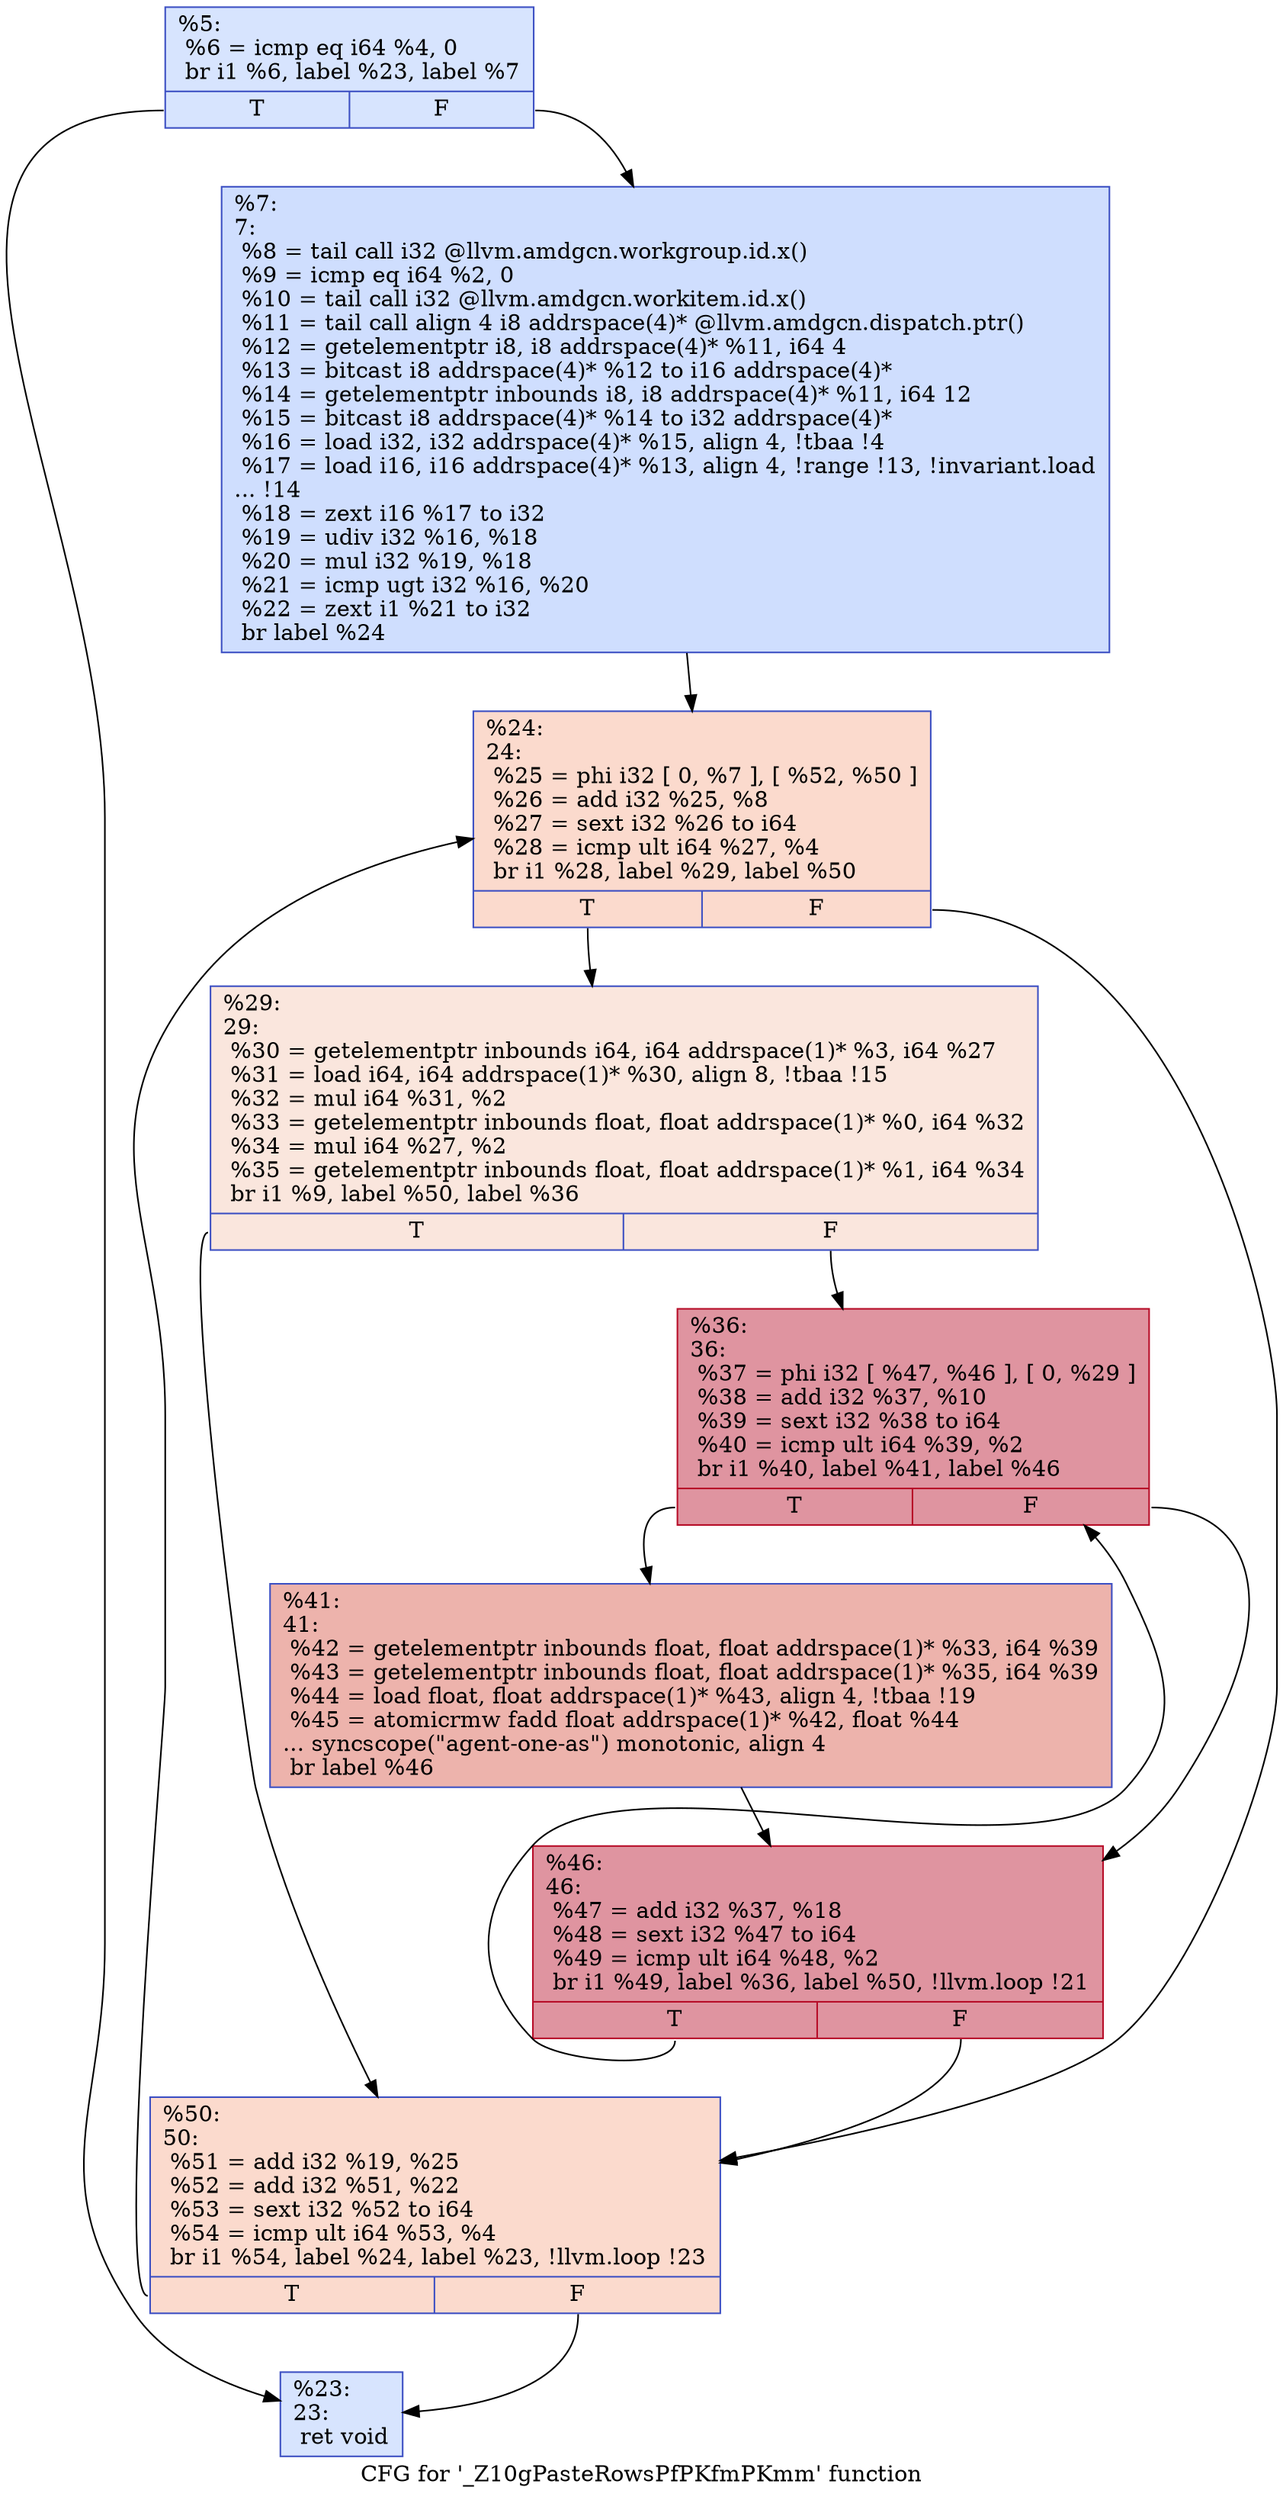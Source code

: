 digraph "CFG for '_Z10gPasteRowsPfPKfmPKmm' function" {
	label="CFG for '_Z10gPasteRowsPfPKfmPKmm' function";

	Node0x46d1920 [shape=record,color="#3d50c3ff", style=filled, fillcolor="#a5c3fe70",label="{%5:\l  %6 = icmp eq i64 %4, 0\l  br i1 %6, label %23, label %7\l|{<s0>T|<s1>F}}"];
	Node0x46d1920:s0 -> Node0x46d18c0;
	Node0x46d1920:s1 -> Node0x46d2050;
	Node0x46d2050 [shape=record,color="#3d50c3ff", style=filled, fillcolor="#93b5fe70",label="{%7:\l7:                                                \l  %8 = tail call i32 @llvm.amdgcn.workgroup.id.x()\l  %9 = icmp eq i64 %2, 0\l  %10 = tail call i32 @llvm.amdgcn.workitem.id.x()\l  %11 = tail call align 4 i8 addrspace(4)* @llvm.amdgcn.dispatch.ptr()\l  %12 = getelementptr i8, i8 addrspace(4)* %11, i64 4\l  %13 = bitcast i8 addrspace(4)* %12 to i16 addrspace(4)*\l  %14 = getelementptr inbounds i8, i8 addrspace(4)* %11, i64 12\l  %15 = bitcast i8 addrspace(4)* %14 to i32 addrspace(4)*\l  %16 = load i32, i32 addrspace(4)* %15, align 4, !tbaa !4\l  %17 = load i16, i16 addrspace(4)* %13, align 4, !range !13, !invariant.load\l... !14\l  %18 = zext i16 %17 to i32\l  %19 = udiv i32 %16, %18\l  %20 = mul i32 %19, %18\l  %21 = icmp ugt i32 %16, %20\l  %22 = zext i1 %21 to i32\l  br label %24\l}"];
	Node0x46d2050 -> Node0x46d3d90;
	Node0x46d18c0 [shape=record,color="#3d50c3ff", style=filled, fillcolor="#a5c3fe70",label="{%23:\l23:                                               \l  ret void\l}"];
	Node0x46d3d90 [shape=record,color="#3d50c3ff", style=filled, fillcolor="#f7ac8e70",label="{%24:\l24:                                               \l  %25 = phi i32 [ 0, %7 ], [ %52, %50 ]\l  %26 = add i32 %25, %8\l  %27 = sext i32 %26 to i64\l  %28 = icmp ult i64 %27, %4\l  br i1 %28, label %29, label %50\l|{<s0>T|<s1>F}}"];
	Node0x46d3d90:s0 -> Node0x46d4170;
	Node0x46d3d90:s1 -> Node0x46d3ee0;
	Node0x46d4170 [shape=record,color="#3d50c3ff", style=filled, fillcolor="#f3c7b170",label="{%29:\l29:                                               \l  %30 = getelementptr inbounds i64, i64 addrspace(1)* %3, i64 %27\l  %31 = load i64, i64 addrspace(1)* %30, align 8, !tbaa !15\l  %32 = mul i64 %31, %2\l  %33 = getelementptr inbounds float, float addrspace(1)* %0, i64 %32\l  %34 = mul i64 %27, %2\l  %35 = getelementptr inbounds float, float addrspace(1)* %1, i64 %34\l  br i1 %9, label %50, label %36\l|{<s0>T|<s1>F}}"];
	Node0x46d4170:s0 -> Node0x46d3ee0;
	Node0x46d4170:s1 -> Node0x46d3790;
	Node0x46d3790 [shape=record,color="#b70d28ff", style=filled, fillcolor="#b70d2870",label="{%36:\l36:                                               \l  %37 = phi i32 [ %47, %46 ], [ 0, %29 ]\l  %38 = add i32 %37, %10\l  %39 = sext i32 %38 to i64\l  %40 = icmp ult i64 %39, %2\l  br i1 %40, label %41, label %46\l|{<s0>T|<s1>F}}"];
	Node0x46d3790:s0 -> Node0x46d4c80;
	Node0x46d3790:s1 -> Node0x46d49b0;
	Node0x46d4c80 [shape=record,color="#3d50c3ff", style=filled, fillcolor="#d6524470",label="{%41:\l41:                                               \l  %42 = getelementptr inbounds float, float addrspace(1)* %33, i64 %39\l  %43 = getelementptr inbounds float, float addrspace(1)* %35, i64 %39\l  %44 = load float, float addrspace(1)* %43, align 4, !tbaa !19\l  %45 = atomicrmw fadd float addrspace(1)* %42, float %44\l... syncscope(\"agent-one-as\") monotonic, align 4\l  br label %46\l}"];
	Node0x46d4c80 -> Node0x46d49b0;
	Node0x46d49b0 [shape=record,color="#b70d28ff", style=filled, fillcolor="#b70d2870",label="{%46:\l46:                                               \l  %47 = add i32 %37, %18\l  %48 = sext i32 %47 to i64\l  %49 = icmp ult i64 %48, %2\l  br i1 %49, label %36, label %50, !llvm.loop !21\l|{<s0>T|<s1>F}}"];
	Node0x46d49b0:s0 -> Node0x46d3790;
	Node0x46d49b0:s1 -> Node0x46d3ee0;
	Node0x46d3ee0 [shape=record,color="#3d50c3ff", style=filled, fillcolor="#f7ac8e70",label="{%50:\l50:                                               \l  %51 = add i32 %19, %25\l  %52 = add i32 %51, %22\l  %53 = sext i32 %52 to i64\l  %54 = icmp ult i64 %53, %4\l  br i1 %54, label %24, label %23, !llvm.loop !23\l|{<s0>T|<s1>F}}"];
	Node0x46d3ee0:s0 -> Node0x46d3d90;
	Node0x46d3ee0:s1 -> Node0x46d18c0;
}
